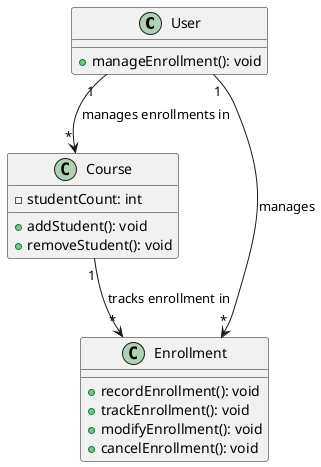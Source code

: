 @startuml
class User {
    + manageEnrollment(): void
}

class Course {
    + addStudent(): void
    + removeStudent(): void
    - studentCount: int
}

class Enrollment {
    + recordEnrollment(): void
    + trackEnrollment(): void
    + modifyEnrollment(): void
    + cancelEnrollment(): void
}

User "1" --> "*" Course: manages enrollments in
Course "1" --> "*" Enrollment: tracks enrollment in
User "1" --> "*" Enrollment: manages
@enduml